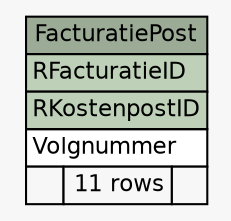// dot 2.40.1 on Linux 4.19.0-5-amd64
// SchemaSpy rev 590
digraph "FacturatiePost" {
  graph [
    rankdir="RL"
    bgcolor="#f7f7f7"
    nodesep="0.18"
    ranksep="0.46"
    fontname="Helvetica"
    fontsize="11"
  ];
  node [
    fontname="Helvetica"
    fontsize="11"
    shape="plaintext"
  ];
  edge [
    arrowsize="0.8"
  ];
  "FacturatiePost" [
    label=<
    <TABLE BORDER="0" CELLBORDER="1" CELLSPACING="0" BGCOLOR="#ffffff">
      <TR><TD COLSPAN="3" BGCOLOR="#9bab96" ALIGN="CENTER">FacturatiePost</TD></TR>
      <TR><TD PORT="RFacturatieID" COLSPAN="3" BGCOLOR="#bed1b8" ALIGN="LEFT">RFacturatieID</TD></TR>
      <TR><TD PORT="RKostenpostID" COLSPAN="3" BGCOLOR="#bed1b8" ALIGN="LEFT">RKostenpostID</TD></TR>
      <TR><TD PORT="Volgnummer" COLSPAN="3" ALIGN="LEFT">Volgnummer</TD></TR>
      <TR><TD ALIGN="LEFT" BGCOLOR="#f7f7f7">  </TD><TD ALIGN="RIGHT" BGCOLOR="#f7f7f7">11 rows</TD><TD ALIGN="RIGHT" BGCOLOR="#f7f7f7">  </TD></TR>
    </TABLE>>
    URL="tables/FacturatiePost.html"
    tooltip="FacturatiePost"
  ];
}
